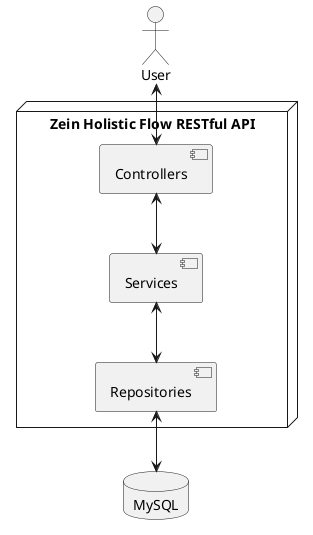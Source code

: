 @startuml

actor "User" as user

node "Zein Holistic Flow RESTful API"{
component "Controllers" as controllers
component "Services" as services
component "Repositories" as repositories
}


database "MySQL" as database

user <--> controllers
controllers <--> services
services <--> repositories
repositories <--> database

@enduml